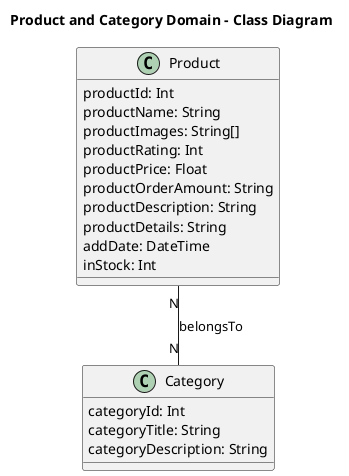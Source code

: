 @startuml ProductDomain
title Product and Category Domain - Class Diagram

class Product {
  productId: Int
  productName: String
  productImages: String[]
  productRating: Int
  productPrice: Float
  productOrderAmount: String
  productDescription: String
  productDetails: String
  addDate: DateTime
  inStock: Int
}

class Category {
  categoryId: Int
  categoryTitle: String
  categoryDescription: String
}

Product "N" -- "N" Category : belongsTo

@enduml
